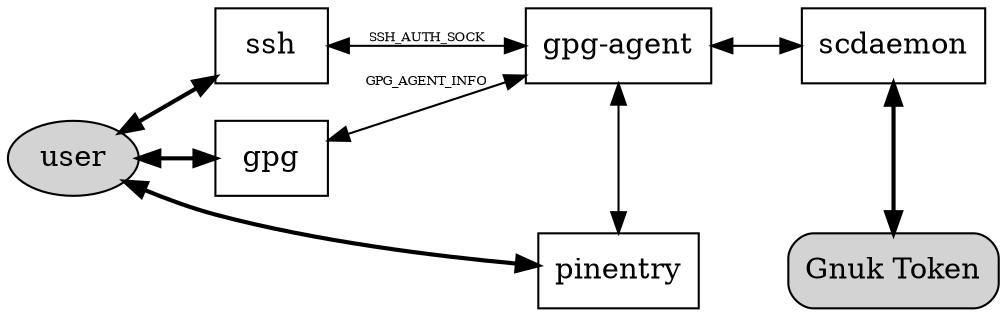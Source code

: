 graph gnupg_friends {
    rankdir=LR;
    rank=same;
    spline=true;
    user [style=filled];
    user -- ssh [dir=both, style=bold];
    ssh -- gpg_agent [dir=both, label="SSH_AUTH_SOCK", fontsize=6];
    user -- gpg [dir=both, style=bold];
    user -- pinentry [dir=both, style=bold];
    gpg -- gpg_agent [dir=both, label="GPG_AGENT_INFO", fontsize=6];
    gpg_agent -- scdaemon [dir=both];
    gpg [shape=box];
    ssh [shape=box];
    subgraph gpg_agent_pinentry {
      rankdir=TB;
      gpg_agent -- pinentry [dir=both, constraint=false, minlen=2];
	gpg_agent [label="gpg-agent", shape=box];
      pinentry [shape=box];
    }
    subgraph scd_gnuk {
      rankdir=TB;
      rank=sink;
      scdaemon -- gnuk_token [dir=both, style=bold, minlen=2];
      scdaemon [shape=box];
      gnuk_token [label="Gnuk Token", shape=box, style="rounded,filled"];
    }
}
